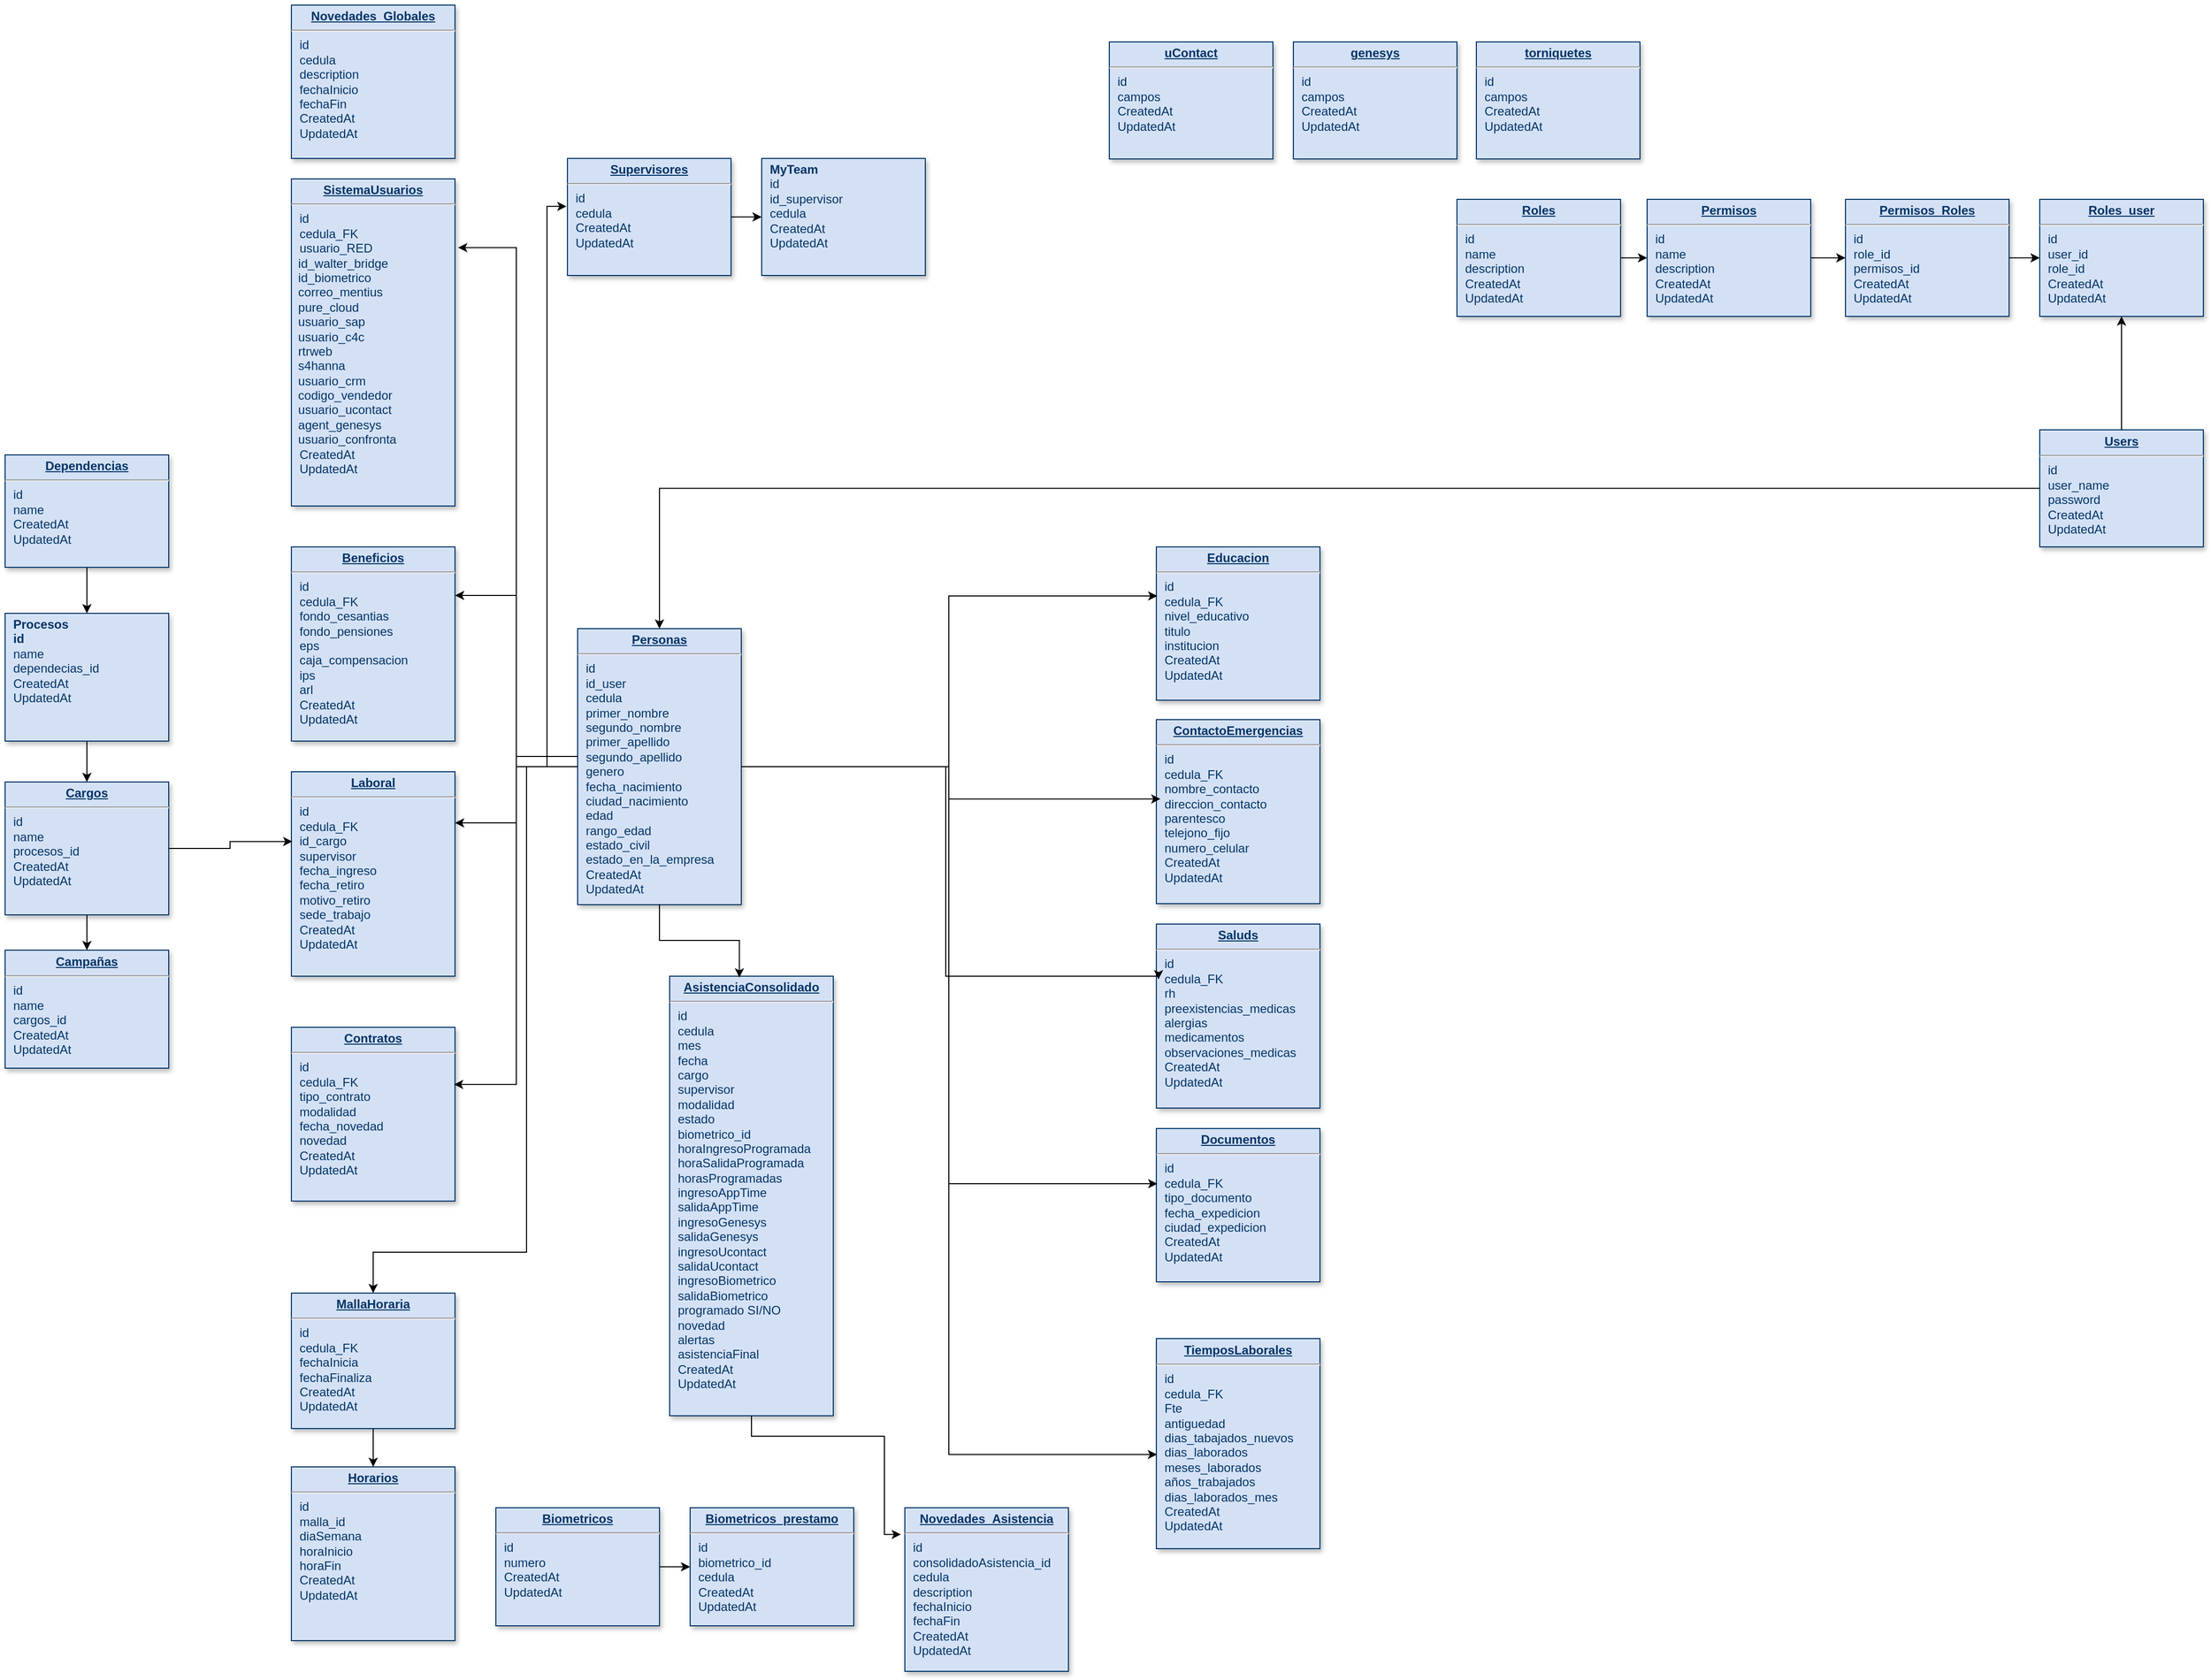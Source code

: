 <mxfile version="24.7.16">
  <diagram name="Page-1" id="efa7a0a1-bf9b-a30e-e6df-94a7791c09e9">
    <mxGraphModel dx="4174" dy="2729" grid="1" gridSize="10" guides="1" tooltips="1" connect="1" arrows="1" fold="1" page="1" pageScale="1" pageWidth="826" pageHeight="1169" background="none" math="0" shadow="0">
      <root>
        <mxCell id="0" />
        <mxCell id="1" parent="0" />
        <mxCell id="p2PZqYy4RRT9V7Fk6rgx-127" style="edgeStyle=orthogonalEdgeStyle;rounded=0;orthogonalLoop=1;jettySize=auto;html=1;entryX=1;entryY=0.25;entryDx=0;entryDy=0;" parent="1" source="25" target="p2PZqYy4RRT9V7Fk6rgx-118" edge="1">
          <mxGeometry relative="1" as="geometry" />
        </mxCell>
        <mxCell id="p2PZqYy4RRT9V7Fk6rgx-128" style="edgeStyle=orthogonalEdgeStyle;rounded=0;orthogonalLoop=1;jettySize=auto;html=1;entryX=1;entryY=0.25;entryDx=0;entryDy=0;" parent="1" source="25" target="p2PZqYy4RRT9V7Fk6rgx-116" edge="1">
          <mxGeometry relative="1" as="geometry" />
        </mxCell>
        <mxCell id="p2PZqYy4RRT9V7Fk6rgx-172" style="edgeStyle=orthogonalEdgeStyle;rounded=0;orthogonalLoop=1;jettySize=auto;html=1;entryX=0.5;entryY=0;entryDx=0;entryDy=0;" parent="1" source="25" target="p2PZqYy4RRT9V7Fk6rgx-169" edge="1">
          <mxGeometry relative="1" as="geometry">
            <Array as="points">
              <mxPoint x="230" y="595" />
              <mxPoint x="230" y="1070" />
              <mxPoint x="80" y="1070" />
            </Array>
          </mxGeometry>
        </mxCell>
        <mxCell id="25" value="&lt;p style=&quot;margin: 0px; margin-top: 4px; text-align: center; text-decoration: underline;&quot;&gt;&lt;strong&gt;Personas&lt;/strong&gt;&lt;/p&gt;&lt;hr&gt;&lt;p style=&quot;margin: 0px; margin-left: 8px;&quot;&gt;id&lt;/p&gt;&lt;p style=&quot;margin: 0px; margin-left: 8px;&quot;&gt;id_user&lt;/p&gt;&lt;p style=&quot;margin: 0px; margin-left: 8px;&quot;&gt;&lt;span style=&quot;background-color: initial;&quot;&gt;cedula&lt;/span&gt;&lt;/p&gt;&lt;p style=&quot;margin: 0px; margin-left: 8px;&quot;&gt;&lt;span style=&quot;background-color: initial;&quot;&gt;primer_nombre&lt;/span&gt;&lt;/p&gt;&lt;p style=&quot;margin: 0px; margin-left: 8px;&quot;&gt;&lt;span style=&quot;background-color: initial;&quot;&gt;segundo_nombre&lt;/span&gt;&lt;/p&gt;&lt;p style=&quot;margin: 0px; margin-left: 8px;&quot;&gt;&lt;span style=&quot;background-color: initial;&quot;&gt;primer_apellido&lt;/span&gt;&lt;/p&gt;&lt;p style=&quot;margin: 0px; margin-left: 8px;&quot;&gt;&lt;span style=&quot;background-color: initial;&quot;&gt;segundo_apellido&lt;/span&gt;&lt;/p&gt;&lt;p style=&quot;margin: 0px; margin-left: 8px;&quot;&gt;&lt;span style=&quot;background-color: initial;&quot;&gt;genero&lt;/span&gt;&lt;/p&gt;&lt;p style=&quot;margin: 0px; margin-left: 8px;&quot;&gt;&lt;span style=&quot;background-color: initial;&quot;&gt;fecha_nacimiento&lt;/span&gt;&lt;/p&gt;&lt;p style=&quot;margin: 0px; margin-left: 8px;&quot;&gt;&lt;span style=&quot;background-color: initial;&quot;&gt;ciudad_nacimiento&lt;/span&gt;&lt;/p&gt;&lt;p style=&quot;margin: 0px; margin-left: 8px;&quot;&gt;edad&lt;/p&gt;&lt;p style=&quot;margin: 0px; margin-left: 8px;&quot;&gt;rango_edad&lt;/p&gt;&lt;p style=&quot;margin: 0px; margin-left: 8px;&quot;&gt;estado_civil&lt;/p&gt;&lt;p style=&quot;margin: 0px; margin-left: 8px;&quot;&gt;estado_en_la_empresa&lt;/p&gt;&lt;p style=&quot;margin: 0px; margin-left: 8px;&quot;&gt;&lt;span style=&quot;background-color: initial;&quot;&gt;CreatedAt&lt;/span&gt;&lt;/p&gt;&lt;p style=&quot;margin: 0px; margin-left: 8px;&quot;&gt;UpdatedAt&lt;/p&gt;&lt;p style=&quot;margin: 0px; margin-left: 8px;&quot;&gt;&lt;br&gt;&lt;/p&gt;" style="verticalAlign=top;align=left;overflow=fill;fontSize=12;fontFamily=Helvetica;html=1;strokeColor=#003366;shadow=1;fillColor=#D4E1F5;fontColor=#003366" parent="1" vertex="1">
          <mxGeometry x="280" y="460" width="160" height="270" as="geometry" />
        </mxCell>
        <mxCell id="p2PZqYy4RRT9V7Fk6rgx-114" value="&lt;p style=&quot;margin: 0px; margin-top: 4px; text-align: center; text-decoration: underline;&quot;&gt;&lt;strong&gt;Documentos&lt;/strong&gt;&lt;/p&gt;&lt;hr&gt;&lt;p style=&quot;margin: 0px; margin-left: 8px;&quot;&gt;id&lt;/p&gt;&lt;p style=&quot;margin: 0px; margin-left: 8px;&quot;&gt;cedula_FK&lt;/p&gt;&lt;p style=&quot;margin: 0px; margin-left: 8px;&quot;&gt;tipo_documento&lt;/p&gt;&lt;p style=&quot;margin: 0px; margin-left: 8px;&quot;&gt;fecha_expedicion&lt;/p&gt;&lt;p style=&quot;margin: 0px; margin-left: 8px;&quot;&gt;ciudad_expedicion&lt;/p&gt;&lt;p style=&quot;margin: 0px; margin-left: 8px;&quot;&gt;&lt;span style=&quot;background-color: initial;&quot;&gt;CreatedAt&lt;/span&gt;&lt;/p&gt;&lt;p style=&quot;margin: 0px; margin-left: 8px;&quot;&gt;UpdatedAt&lt;/p&gt;&lt;p style=&quot;margin: 0px; margin-left: 8px;&quot;&gt;&lt;br&gt;&lt;/p&gt;" style="verticalAlign=top;align=left;overflow=fill;fontSize=12;fontFamily=Helvetica;html=1;strokeColor=#003366;shadow=1;fillColor=#D4E1F5;fontColor=#003366" parent="1" vertex="1">
          <mxGeometry x="846" y="949" width="160" height="150" as="geometry" />
        </mxCell>
        <mxCell id="p2PZqYy4RRT9V7Fk6rgx-115" value="&lt;p style=&quot;margin: 0px; margin-top: 4px; text-align: center; text-decoration: underline;&quot;&gt;&lt;strong&gt;Educacion&lt;/strong&gt;&lt;/p&gt;&lt;hr&gt;&lt;p style=&quot;margin: 0px; margin-left: 8px;&quot;&gt;id&lt;/p&gt;&lt;p style=&quot;margin: 0px; margin-left: 8px;&quot;&gt;cedula_FK&lt;/p&gt;&lt;p style=&quot;margin: 0px; margin-left: 8px;&quot;&gt;nivel_educativo&lt;/p&gt;&lt;p style=&quot;margin: 0px; margin-left: 8px;&quot;&gt;titulo&lt;/p&gt;&lt;p style=&quot;margin: 0px; margin-left: 8px;&quot;&gt;&lt;span style=&quot;background-color: initial;&quot;&gt;institucion&lt;/span&gt;&lt;/p&gt;&lt;p style=&quot;margin: 0px; margin-left: 8px;&quot;&gt;&lt;span style=&quot;background-color: initial;&quot;&gt;CreatedAt&lt;/span&gt;&lt;/p&gt;&lt;p style=&quot;margin: 0px; margin-left: 8px;&quot;&gt;UpdatedAt&lt;/p&gt;&lt;p style=&quot;margin: 0px; margin-left: 8px;&quot;&gt;&lt;br&gt;&lt;/p&gt;" style="verticalAlign=top;align=left;overflow=fill;fontSize=12;fontFamily=Helvetica;html=1;strokeColor=#003366;shadow=1;fillColor=#D4E1F5;fontColor=#003366" parent="1" vertex="1">
          <mxGeometry x="846" y="380" width="160" height="150" as="geometry" />
        </mxCell>
        <mxCell id="p2PZqYy4RRT9V7Fk6rgx-116" value="&lt;p style=&quot;margin: 0px; margin-top: 4px; text-align: center; text-decoration: underline;&quot;&gt;&lt;strong&gt;Laboral&lt;/strong&gt;&lt;/p&gt;&lt;hr&gt;&lt;p style=&quot;margin: 0px; margin-left: 8px;&quot;&gt;id&lt;/p&gt;&lt;p style=&quot;margin: 0px; margin-left: 8px;&quot;&gt;cedula_FK&lt;/p&gt;&lt;p style=&quot;margin: 0px; margin-left: 8px;&quot;&gt;id_cargo&lt;/p&gt;&lt;p style=&quot;margin: 0px; margin-left: 8px;&quot;&gt;&lt;span style=&quot;background-color: initial;&quot;&gt;supervisor&lt;/span&gt;&lt;br&gt;&lt;/p&gt;&lt;p style=&quot;margin: 0px; margin-left: 8px;&quot;&gt;fecha_ingreso&lt;/p&gt;&lt;p style=&quot;margin: 0px; margin-left: 8px;&quot;&gt;fecha_retiro&lt;/p&gt;&lt;p style=&quot;margin: 0px; margin-left: 8px;&quot;&gt;motivo_retiro&lt;/p&gt;&lt;p style=&quot;margin: 0px; margin-left: 8px;&quot;&gt;sede_trabajo&lt;/p&gt;&lt;p style=&quot;margin: 0px; margin-left: 8px;&quot;&gt;&lt;span style=&quot;background-color: initial;&quot;&gt;CreatedAt&lt;/span&gt;&lt;/p&gt;&lt;p style=&quot;margin: 0px; margin-left: 8px;&quot;&gt;UpdatedAt&lt;/p&gt;&lt;p style=&quot;margin: 0px; margin-left: 8px;&quot;&gt;&lt;br&gt;&lt;/p&gt;" style="verticalAlign=top;align=left;overflow=fill;fontSize=12;fontFamily=Helvetica;html=1;strokeColor=#003366;shadow=1;fillColor=#D4E1F5;fontColor=#003366" parent="1" vertex="1">
          <mxGeometry y="600" width="160" height="200" as="geometry" />
        </mxCell>
        <mxCell id="p2PZqYy4RRT9V7Fk6rgx-117" value="&lt;p style=&quot;margin: 0px; margin-top: 4px; text-align: center; text-decoration: underline;&quot;&gt;&lt;strong&gt;SistemaUsuarios&lt;/strong&gt;&lt;/p&gt;&lt;hr&gt;&lt;p style=&quot;margin: 0px; margin-left: 8px;&quot;&gt;id&lt;/p&gt;&lt;p style=&quot;margin: 0px; margin-left: 8px;&quot;&gt;&lt;span style=&quot;background-color: initial;&quot;&gt;cedula_FK&lt;/span&gt;&lt;/p&gt;&lt;p style=&quot;margin: 0px; margin-left: 8px;&quot;&gt;&lt;span style=&quot;background-color: initial;&quot;&gt;usuario_RED&lt;/span&gt;&lt;/p&gt;&lt;table style=&quot;border-collapse:&lt;br/&gt; collapse;width:87pt&quot; width=&quot;116&quot; cellspacing=&quot;0&quot; cellpadding=&quot;0&quot; border=&quot;0&quot;&gt;&lt;tbody&gt;&lt;tr style=&quot;height:15.0pt&quot; height=&quot;20&quot;&gt;  &lt;td style=&quot;height:15.0pt;width:87pt&quot; width=&quot;116&quot; height=&quot;20&quot;&gt;&amp;nbsp; id_walter_bridge&lt;br&gt;&lt;table style=&quot;border-collapse:&lt;br/&gt; collapse;width:87pt&quot; width=&quot;116&quot; cellspacing=&quot;0&quot; cellpadding=&quot;0&quot; border=&quot;0&quot;&gt;&lt;tbody&gt;&lt;tr style=&quot;height:15.0pt&quot; height=&quot;20&quot;&gt;  &lt;td style=&quot;height:15.0pt;width:87pt&quot; width=&quot;116&quot; height=&quot;20&quot;&gt;&amp;nbsp; id_biometrico&lt;br&gt;&amp;nbsp; correo_mentius&lt;br&gt;&amp;nbsp; pure_cloud&lt;br&gt;&amp;nbsp; usuario_sap&lt;br&gt;&amp;nbsp; usuario_c4c&lt;br&gt;&amp;nbsp; rtrweb&lt;br&gt;&amp;nbsp; s4hanna&lt;br&gt;&amp;nbsp; usuario_crm&lt;br&gt;&amp;nbsp; codigo_vendedor&lt;br&gt;&amp;nbsp; usuario_ucontact&lt;br&gt;&amp;nbsp; agent_genesys&lt;br&gt;&amp;nbsp; usuario_confronta&lt;/td&gt;&lt;/tr&gt;&lt;/tbody&gt;&lt;/table&gt;&lt;/td&gt;&lt;/tr&gt;&lt;/tbody&gt;&lt;/table&gt;&lt;p style=&quot;margin: 0px; margin-left: 8px;&quot;&gt;&lt;span style=&quot;background-color: initial;&quot;&gt;CreatedAt&lt;/span&gt;&lt;/p&gt;&lt;p style=&quot;margin: 0px; margin-left: 8px;&quot;&gt;UpdatedAt&lt;/p&gt;&lt;p style=&quot;margin: 0px; margin-left: 8px;&quot;&gt;&lt;br&gt;&lt;/p&gt;" style="verticalAlign=top;align=left;overflow=fill;fontSize=12;fontFamily=Helvetica;html=1;strokeColor=#003366;shadow=1;fillColor=#D4E1F5;fontColor=#003366" parent="1" vertex="1">
          <mxGeometry y="20" width="160" height="320" as="geometry" />
        </mxCell>
        <mxCell id="p2PZqYy4RRT9V7Fk6rgx-118" value="&lt;p style=&quot;margin: 0px; margin-top: 4px; text-align: center; text-decoration: underline;&quot;&gt;&lt;strong&gt;Beneficios&lt;/strong&gt;&lt;/p&gt;&lt;hr&gt;&lt;p style=&quot;margin: 0px; margin-left: 8px;&quot;&gt;id&lt;/p&gt;&lt;p style=&quot;margin: 0px; margin-left: 8px;&quot;&gt;cedula_FK&lt;/p&gt;&lt;p style=&quot;margin: 0px; margin-left: 8px;&quot;&gt;fondo_cesantias&lt;/p&gt;&lt;p style=&quot;margin: 0px; margin-left: 8px;&quot;&gt;fondo_pensiones&lt;/p&gt;&lt;p style=&quot;margin: 0px; margin-left: 8px;&quot;&gt;eps&lt;/p&gt;&lt;p style=&quot;margin: 0px; margin-left: 8px;&quot;&gt;caja_compensacion&lt;/p&gt;&lt;p style=&quot;margin: 0px; margin-left: 8px;&quot;&gt;ips&lt;/p&gt;&lt;p style=&quot;margin: 0px; margin-left: 8px;&quot;&gt;arl&lt;/p&gt;&lt;p style=&quot;margin: 0px; margin-left: 8px;&quot;&gt;&lt;span style=&quot;background-color: initial;&quot;&gt;CreatedAt&lt;/span&gt;&lt;/p&gt;&lt;p style=&quot;margin: 0px; margin-left: 8px;&quot;&gt;UpdatedAt&lt;/p&gt;&lt;p style=&quot;margin: 0px; margin-left: 8px;&quot;&gt;&lt;br&gt;&lt;/p&gt;" style="verticalAlign=top;align=left;overflow=fill;fontSize=12;fontFamily=Helvetica;html=1;strokeColor=#003366;shadow=1;fillColor=#D4E1F5;fontColor=#003366" parent="1" vertex="1">
          <mxGeometry y="380" width="160" height="190" as="geometry" />
        </mxCell>
        <mxCell id="p2PZqYy4RRT9V7Fk6rgx-119" value="&lt;p style=&quot;margin: 0px; margin-top: 4px; text-align: center; text-decoration: underline;&quot;&gt;&lt;strong&gt;ContactoEmergencias&lt;/strong&gt;&lt;/p&gt;&lt;hr&gt;&lt;p style=&quot;margin: 0px; margin-left: 8px;&quot;&gt;id&lt;/p&gt;&lt;p style=&quot;margin: 0px; margin-left: 8px;&quot;&gt;cedula_FK&lt;/p&gt;&lt;p style=&quot;margin: 0px; margin-left: 8px;&quot;&gt;nombre_contacto&lt;/p&gt;&lt;p style=&quot;margin: 0px; margin-left: 8px;&quot;&gt;direccion_contacto&lt;/p&gt;&lt;p style=&quot;margin: 0px; margin-left: 8px;&quot;&gt;parentesco&lt;/p&gt;&lt;p style=&quot;margin: 0px; margin-left: 8px;&quot;&gt;telejono_fijo&lt;/p&gt;&lt;p style=&quot;margin: 0px; margin-left: 8px;&quot;&gt;numero_celular&lt;/p&gt;&lt;p style=&quot;margin: 0px; margin-left: 8px;&quot;&gt;&lt;span style=&quot;background-color: initial;&quot;&gt;CreatedAt&lt;/span&gt;&lt;/p&gt;&lt;p style=&quot;margin: 0px; margin-left: 8px;&quot;&gt;UpdatedAt&lt;/p&gt;&lt;p style=&quot;margin: 0px; margin-left: 8px;&quot;&gt;&lt;br&gt;&lt;/p&gt;" style="verticalAlign=top;align=left;overflow=fill;fontSize=12;fontFamily=Helvetica;html=1;strokeColor=#003366;shadow=1;fillColor=#D4E1F5;fontColor=#003366" parent="1" vertex="1">
          <mxGeometry x="846" y="549" width="160" height="180" as="geometry" />
        </mxCell>
        <mxCell id="p2PZqYy4RRT9V7Fk6rgx-120" value="&lt;p style=&quot;margin: 0px; margin-top: 4px; text-align: center; text-decoration: underline;&quot;&gt;&lt;strong&gt;Saluds&lt;/strong&gt;&lt;/p&gt;&lt;hr&gt;&lt;p style=&quot;margin: 0px; margin-left: 8px;&quot;&gt;id&lt;/p&gt;&lt;p style=&quot;margin: 0px; margin-left: 8px;&quot;&gt;cedula_FK&lt;/p&gt;&lt;p style=&quot;margin: 0px; margin-left: 8px;&quot;&gt;rh&lt;/p&gt;&lt;p style=&quot;margin: 0px; margin-left: 8px;&quot;&gt;preexistencias_medicas&lt;/p&gt;&lt;p style=&quot;margin: 0px; margin-left: 8px;&quot;&gt;alergias&lt;/p&gt;&lt;p style=&quot;margin: 0px; margin-left: 8px;&quot;&gt;medicamentos&lt;/p&gt;&lt;p style=&quot;margin: 0px; margin-left: 8px;&quot;&gt;observaciones_medicas&lt;/p&gt;&lt;p style=&quot;margin: 0px; margin-left: 8px;&quot;&gt;&lt;span style=&quot;background-color: initial;&quot;&gt;CreatedAt&lt;/span&gt;&lt;/p&gt;&lt;p style=&quot;margin: 0px; margin-left: 8px;&quot;&gt;UpdatedAt&lt;/p&gt;&lt;p style=&quot;margin: 0px; margin-left: 8px;&quot;&gt;&lt;br&gt;&lt;/p&gt;" style="verticalAlign=top;align=left;overflow=fill;fontSize=12;fontFamily=Helvetica;html=1;strokeColor=#003366;shadow=1;fillColor=#D4E1F5;fontColor=#003366" parent="1" vertex="1">
          <mxGeometry x="846" y="749" width="160" height="180" as="geometry" />
        </mxCell>
        <mxCell id="p2PZqYy4RRT9V7Fk6rgx-121" value="&lt;p style=&quot;margin: 0px; margin-top: 4px; text-align: center; text-decoration: underline;&quot;&gt;&lt;strong&gt;Contratos&lt;/strong&gt;&lt;/p&gt;&lt;hr&gt;&lt;p style=&quot;margin: 0px; margin-left: 8px;&quot;&gt;id&lt;/p&gt;&lt;p style=&quot;margin: 0px; margin-left: 8px;&quot;&gt;cedula_FK&lt;/p&gt;&lt;p style=&quot;margin: 0px; margin-left: 8px;&quot;&gt;tipo_contrato&lt;/p&gt;&lt;p style=&quot;margin: 0px; margin-left: 8px;&quot;&gt;modalidad&lt;/p&gt;&lt;p style=&quot;margin: 0px; margin-left: 8px;&quot;&gt;fecha_novedad&lt;/p&gt;&lt;p style=&quot;margin: 0px; margin-left: 8px;&quot;&gt;novedad&lt;/p&gt;&lt;p style=&quot;margin: 0px; margin-left: 8px;&quot;&gt;&lt;span style=&quot;background-color: initial;&quot;&gt;CreatedAt&lt;/span&gt;&lt;/p&gt;&lt;p style=&quot;margin: 0px; margin-left: 8px;&quot;&gt;UpdatedAt&lt;/p&gt;&lt;p style=&quot;margin: 0px; margin-left: 8px;&quot;&gt;&lt;br&gt;&lt;/p&gt;" style="verticalAlign=top;align=left;overflow=fill;fontSize=12;fontFamily=Helvetica;html=1;strokeColor=#003366;shadow=1;fillColor=#D4E1F5;fontColor=#003366" parent="1" vertex="1">
          <mxGeometry y="850" width="160" height="170" as="geometry" />
        </mxCell>
        <mxCell id="p2PZqYy4RRT9V7Fk6rgx-122" style="edgeStyle=orthogonalEdgeStyle;rounded=0;orthogonalLoop=1;jettySize=auto;html=1;entryX=1.019;entryY=0.21;entryDx=0;entryDy=0;entryPerimeter=0;" parent="1" source="25" target="p2PZqYy4RRT9V7Fk6rgx-117" edge="1">
          <mxGeometry relative="1" as="geometry">
            <Array as="points">
              <mxPoint x="220" y="585" />
              <mxPoint x="220" y="87" />
            </Array>
          </mxGeometry>
        </mxCell>
        <mxCell id="p2PZqYy4RRT9V7Fk6rgx-123" style="edgeStyle=orthogonalEdgeStyle;rounded=0;orthogonalLoop=1;jettySize=auto;html=1;entryX=0.006;entryY=0.32;entryDx=0;entryDy=0;entryPerimeter=0;" parent="1" source="25" target="p2PZqYy4RRT9V7Fk6rgx-115" edge="1">
          <mxGeometry relative="1" as="geometry" />
        </mxCell>
        <mxCell id="p2PZqYy4RRT9V7Fk6rgx-125" style="edgeStyle=orthogonalEdgeStyle;rounded=0;orthogonalLoop=1;jettySize=auto;html=1;entryX=0.013;entryY=0.3;entryDx=0;entryDy=0;entryPerimeter=0;" parent="1" source="25" target="p2PZqYy4RRT9V7Fk6rgx-120" edge="1">
          <mxGeometry relative="1" as="geometry">
            <Array as="points">
              <mxPoint x="640" y="595" />
              <mxPoint x="640" y="800" />
              <mxPoint x="848" y="800" />
            </Array>
          </mxGeometry>
        </mxCell>
        <mxCell id="p2PZqYy4RRT9V7Fk6rgx-126" style="edgeStyle=orthogonalEdgeStyle;rounded=0;orthogonalLoop=1;jettySize=auto;html=1;entryX=0.006;entryY=0.36;entryDx=0;entryDy=0;entryPerimeter=0;" parent="1" source="25" target="p2PZqYy4RRT9V7Fk6rgx-114" edge="1">
          <mxGeometry relative="1" as="geometry" />
        </mxCell>
        <mxCell id="p2PZqYy4RRT9V7Fk6rgx-129" style="edgeStyle=orthogonalEdgeStyle;rounded=0;orthogonalLoop=1;jettySize=auto;html=1;entryX=0.994;entryY=0.329;entryDx=0;entryDy=0;entryPerimeter=0;" parent="1" source="25" target="p2PZqYy4RRT9V7Fk6rgx-121" edge="1">
          <mxGeometry relative="1" as="geometry" />
        </mxCell>
        <mxCell id="p2PZqYy4RRT9V7Fk6rgx-130" value="&lt;p style=&quot;margin: 0px; margin-top: 4px; text-align: center; text-decoration: underline;&quot;&gt;&lt;strong&gt;TiemposLaborales&lt;/strong&gt;&lt;/p&gt;&lt;hr&gt;&lt;p style=&quot;margin: 0px; margin-left: 8px;&quot;&gt;id&lt;/p&gt;&lt;p style=&quot;margin: 0px; margin-left: 8px;&quot;&gt;cedula_FK&lt;/p&gt;&lt;p style=&quot;margin: 0px; margin-left: 8px;&quot;&gt;Fte&lt;/p&gt;&lt;p style=&quot;margin: 0px; margin-left: 8px;&quot;&gt;antiguedad&lt;/p&gt;&lt;p style=&quot;margin: 0px; margin-left: 8px;&quot;&gt;dias_tabajados_nuevos&lt;/p&gt;&lt;p style=&quot;margin: 0px; margin-left: 8px;&quot;&gt;dias_laborados&lt;/p&gt;&lt;p style=&quot;margin: 0px; margin-left: 8px;&quot;&gt;meses_laborados&lt;/p&gt;&lt;p style=&quot;margin: 0px; margin-left: 8px;&quot;&gt;años_trabajados&lt;/p&gt;&lt;p style=&quot;margin: 0px; margin-left: 8px;&quot;&gt;dias_laborados_mes&lt;/p&gt;&lt;p style=&quot;margin: 0px; margin-left: 8px;&quot;&gt;&lt;span style=&quot;background-color: initial;&quot;&gt;CreatedAt&lt;/span&gt;&lt;/p&gt;&lt;p style=&quot;margin: 0px; margin-left: 8px;&quot;&gt;UpdatedAt&lt;/p&gt;&lt;p style=&quot;margin: 0px; margin-left: 8px;&quot;&gt;&lt;br&gt;&lt;/p&gt;" style="verticalAlign=top;align=left;overflow=fill;fontSize=12;fontFamily=Helvetica;html=1;strokeColor=#003366;shadow=1;fillColor=#D4E1F5;fontColor=#003366" parent="1" vertex="1">
          <mxGeometry x="846" y="1154.5" width="160" height="205.5" as="geometry" />
        </mxCell>
        <mxCell id="p2PZqYy4RRT9V7Fk6rgx-138" style="edgeStyle=orthogonalEdgeStyle;rounded=0;orthogonalLoop=1;jettySize=auto;html=1;entryX=0.5;entryY=0;entryDx=0;entryDy=0;" parent="1" source="p2PZqYy4RRT9V7Fk6rgx-133" target="p2PZqYy4RRT9V7Fk6rgx-134" edge="1">
          <mxGeometry relative="1" as="geometry" />
        </mxCell>
        <mxCell id="p2PZqYy4RRT9V7Fk6rgx-133" value="&lt;p style=&quot;margin: 0px; margin-top: 4px; text-align: center; text-decoration: underline;&quot;&gt;&lt;strong&gt;Dependencias&lt;/strong&gt;&lt;/p&gt;&lt;hr&gt;&lt;p style=&quot;margin: 0px; margin-left: 8px;&quot;&gt;id&lt;/p&gt;&lt;p style=&quot;margin: 0px; margin-left: 8px;&quot;&gt;&lt;span style=&quot;background-color: initial;&quot;&gt;name&lt;/span&gt;&lt;/p&gt;&lt;p style=&quot;margin: 0px; margin-left: 8px;&quot;&gt;&lt;span style=&quot;background-color: initial;&quot;&gt;CreatedAt&lt;/span&gt;&lt;br&gt;&lt;/p&gt;&lt;p style=&quot;margin: 0px; margin-left: 8px;&quot;&gt;UpdatedAt&lt;/p&gt;&lt;p style=&quot;margin: 0px; margin-left: 8px;&quot;&gt;&lt;br&gt;&lt;/p&gt;" style="verticalAlign=top;align=left;overflow=fill;fontSize=12;fontFamily=Helvetica;html=1;strokeColor=#003366;shadow=1;fillColor=#D4E1F5;fontColor=#003366" parent="1" vertex="1">
          <mxGeometry x="-280" y="290" width="160" height="110" as="geometry" />
        </mxCell>
        <mxCell id="p2PZqYy4RRT9V7Fk6rgx-148" style="edgeStyle=orthogonalEdgeStyle;rounded=0;orthogonalLoop=1;jettySize=auto;html=1;entryX=0.5;entryY=0;entryDx=0;entryDy=0;" parent="1" source="p2PZqYy4RRT9V7Fk6rgx-134" target="p2PZqYy4RRT9V7Fk6rgx-135" edge="1">
          <mxGeometry relative="1" as="geometry" />
        </mxCell>
        <mxCell id="p2PZqYy4RRT9V7Fk6rgx-134" value="&lt;p style=&quot;margin: 0px; margin-top: 4px; text-align: center; text-decoration: underline;&quot;&gt;&lt;/p&gt;&lt;p style=&quot;margin: 0px; margin-left: 8px;&quot;&gt;&lt;span style=&quot;background-color: initial;&quot;&gt;&lt;b&gt;Procesos&lt;/b&gt;&lt;/span&gt;&lt;br&gt;&lt;/p&gt;&lt;p style=&quot;margin: 0px; margin-left: 8px;&quot;&gt;&lt;span style=&quot;background-color: initial;&quot;&gt;&lt;b&gt;id&lt;/b&gt;&lt;/span&gt;&lt;/p&gt;&lt;p style=&quot;margin: 0px; margin-left: 8px;&quot;&gt;&lt;span style=&quot;background-color: initial;&quot;&gt;name&lt;/span&gt;&lt;/p&gt;&lt;p style=&quot;margin: 0px; margin-left: 8px;&quot;&gt;dependecias_id&lt;/p&gt;&lt;p style=&quot;margin: 0px; margin-left: 8px;&quot;&gt;&lt;span style=&quot;background-color: initial;&quot;&gt;CreatedAt&lt;/span&gt;&lt;br&gt;&lt;/p&gt;&lt;p style=&quot;margin: 0px; margin-left: 8px;&quot;&gt;UpdatedAt&lt;/p&gt;&lt;p style=&quot;margin: 0px; margin-left: 8px;&quot;&gt;&lt;br&gt;&lt;/p&gt;" style="verticalAlign=top;align=left;overflow=fill;fontSize=12;fontFamily=Helvetica;html=1;strokeColor=#003366;shadow=1;fillColor=#D4E1F5;fontColor=#003366" parent="1" vertex="1">
          <mxGeometry x="-280" y="445" width="160" height="125" as="geometry" />
        </mxCell>
        <mxCell id="p2PZqYy4RRT9V7Fk6rgx-147" style="edgeStyle=orthogonalEdgeStyle;rounded=0;orthogonalLoop=1;jettySize=auto;html=1;entryX=0.5;entryY=0;entryDx=0;entryDy=0;" parent="1" source="p2PZqYy4RRT9V7Fk6rgx-135" target="p2PZqYy4RRT9V7Fk6rgx-146" edge="1">
          <mxGeometry relative="1" as="geometry" />
        </mxCell>
        <mxCell id="p2PZqYy4RRT9V7Fk6rgx-135" value="&lt;p style=&quot;margin: 0px; margin-top: 4px; text-align: center; text-decoration: underline;&quot;&gt;&lt;strong&gt;Cargos&lt;/strong&gt;&lt;/p&gt;&lt;hr&gt;&lt;p style=&quot;margin: 0px; margin-left: 8px;&quot;&gt;id&lt;/p&gt;&lt;p style=&quot;margin: 0px; margin-left: 8px;&quot;&gt;name&lt;/p&gt;&lt;p style=&quot;margin: 0px; margin-left: 8px;&quot;&gt;procesos_id&lt;/p&gt;&lt;p style=&quot;margin: 0px; margin-left: 8px;&quot;&gt;&lt;span style=&quot;background-color: initial;&quot;&gt;CreatedAt&lt;/span&gt;&lt;/p&gt;&lt;p style=&quot;margin: 0px; margin-left: 8px;&quot;&gt;UpdatedAt&lt;/p&gt;&lt;p style=&quot;margin: 0px; margin-left: 8px;&quot;&gt;&lt;br&gt;&lt;/p&gt;" style="verticalAlign=top;align=left;overflow=fill;fontSize=12;fontFamily=Helvetica;html=1;strokeColor=#003366;shadow=1;fillColor=#D4E1F5;fontColor=#003366" parent="1" vertex="1">
          <mxGeometry x="-280" y="610" width="160" height="130" as="geometry" />
        </mxCell>
        <mxCell id="p2PZqYy4RRT9V7Fk6rgx-140" style="edgeStyle=orthogonalEdgeStyle;rounded=0;orthogonalLoop=1;jettySize=auto;html=1;entryX=0.006;entryY=0.341;entryDx=0;entryDy=0;entryPerimeter=0;" parent="1" source="p2PZqYy4RRT9V7Fk6rgx-135" target="p2PZqYy4RRT9V7Fk6rgx-116" edge="1">
          <mxGeometry relative="1" as="geometry" />
        </mxCell>
        <mxCell id="p2PZqYy4RRT9V7Fk6rgx-146" value="&lt;p style=&quot;margin: 0px; margin-top: 4px; text-align: center; text-decoration: underline;&quot;&gt;&lt;b&gt;Campañas&lt;/b&gt;&lt;/p&gt;&lt;hr&gt;&lt;p style=&quot;margin: 0px; margin-left: 8px;&quot;&gt;id&lt;/p&gt;&lt;p style=&quot;margin: 0px; margin-left: 8px;&quot;&gt;name&lt;/p&gt;&lt;p style=&quot;margin: 0px; margin-left: 8px;&quot;&gt;cargos_id&lt;/p&gt;&lt;p style=&quot;margin: 0px; margin-left: 8px;&quot;&gt;&lt;span style=&quot;background-color: initial;&quot;&gt;CreatedAt&lt;/span&gt;&lt;/p&gt;&lt;p style=&quot;margin: 0px; margin-left: 8px;&quot;&gt;UpdatedAt&lt;/p&gt;&lt;p style=&quot;margin: 0px; margin-left: 8px;&quot;&gt;&lt;br&gt;&lt;/p&gt;" style="verticalAlign=top;align=left;overflow=fill;fontSize=12;fontFamily=Helvetica;html=1;strokeColor=#003366;shadow=1;fillColor=#D4E1F5;fontColor=#003366" parent="1" vertex="1">
          <mxGeometry x="-280" y="774.5" width="160" height="115.5" as="geometry" />
        </mxCell>
        <mxCell id="p2PZqYy4RRT9V7Fk6rgx-149" style="edgeStyle=orthogonalEdgeStyle;rounded=0;orthogonalLoop=1;jettySize=auto;html=1;entryX=0.025;entryY=0.431;entryDx=0;entryDy=0;entryPerimeter=0;" parent="1" source="25" target="p2PZqYy4RRT9V7Fk6rgx-119" edge="1">
          <mxGeometry relative="1" as="geometry" />
        </mxCell>
        <mxCell id="p2PZqYy4RRT9V7Fk6rgx-151" style="edgeStyle=orthogonalEdgeStyle;rounded=0;orthogonalLoop=1;jettySize=auto;html=1;entryX=0.5;entryY=0;entryDx=0;entryDy=0;" parent="1" source="p2PZqYy4RRT9V7Fk6rgx-150" target="25" edge="1">
          <mxGeometry relative="1" as="geometry" />
        </mxCell>
        <mxCell id="p2PZqYy4RRT9V7Fk6rgx-168" style="edgeStyle=orthogonalEdgeStyle;rounded=0;orthogonalLoop=1;jettySize=auto;html=1;entryX=0.5;entryY=1;entryDx=0;entryDy=0;" parent="1" source="p2PZqYy4RRT9V7Fk6rgx-150" target="p2PZqYy4RRT9V7Fk6rgx-164" edge="1">
          <mxGeometry relative="1" as="geometry" />
        </mxCell>
        <mxCell id="p2PZqYy4RRT9V7Fk6rgx-150" value="&lt;p style=&quot;margin: 0px; margin-top: 4px; text-align: center; text-decoration: underline;&quot;&gt;&lt;strong&gt;Users&lt;/strong&gt;&lt;/p&gt;&lt;hr&gt;&lt;p style=&quot;margin: 0px; margin-left: 8px;&quot;&gt;id&lt;/p&gt;&lt;p style=&quot;margin: 0px; margin-left: 8px;&quot;&gt;user_name&lt;/p&gt;&lt;p style=&quot;margin: 0px; margin-left: 8px;&quot;&gt;password&lt;/p&gt;&lt;p style=&quot;margin: 0px; margin-left: 8px;&quot;&gt;&lt;span style=&quot;background-color: initial;&quot;&gt;CreatedAt&lt;/span&gt;&lt;br&gt;&lt;/p&gt;&lt;p style=&quot;margin: 0px; margin-left: 8px;&quot;&gt;UpdatedAt&lt;/p&gt;&lt;p style=&quot;margin: 0px; margin-left: 8px;&quot;&gt;&lt;br&gt;&lt;/p&gt;" style="verticalAlign=top;align=left;overflow=fill;fontSize=12;fontFamily=Helvetica;html=1;strokeColor=#003366;shadow=1;fillColor=#D4E1F5;fontColor=#003366" parent="1" vertex="1">
          <mxGeometry x="1710" y="265.5" width="160" height="114.5" as="geometry" />
        </mxCell>
        <mxCell id="p2PZqYy4RRT9V7Fk6rgx-155" style="edgeStyle=orthogonalEdgeStyle;rounded=0;orthogonalLoop=1;jettySize=auto;html=1;entryX=0;entryY=0.5;entryDx=0;entryDy=0;" parent="1" source="p2PZqYy4RRT9V7Fk6rgx-152" target="p2PZqYy4RRT9V7Fk6rgx-154" edge="1">
          <mxGeometry relative="1" as="geometry" />
        </mxCell>
        <mxCell id="p2PZqYy4RRT9V7Fk6rgx-152" value="&lt;p style=&quot;margin: 0px; margin-top: 4px; text-align: center; text-decoration: underline;&quot;&gt;&lt;strong&gt;Supervisores&lt;/strong&gt;&lt;/p&gt;&lt;hr&gt;&lt;p style=&quot;margin: 0px; margin-left: 8px;&quot;&gt;id&lt;/p&gt;&lt;p style=&quot;margin: 0px; margin-left: 8px;&quot;&gt;cedula&lt;/p&gt;&lt;p style=&quot;margin: 0px; margin-left: 8px;&quot;&gt;&lt;span style=&quot;background-color: initial;&quot;&gt;CreatedAt&lt;/span&gt;&lt;br&gt;&lt;/p&gt;&lt;p style=&quot;margin: 0px; margin-left: 8px;&quot;&gt;UpdatedAt&lt;/p&gt;&lt;p style=&quot;margin: 0px; margin-left: 8px;&quot;&gt;&lt;br&gt;&lt;/p&gt;" style="verticalAlign=top;align=left;overflow=fill;fontSize=12;fontFamily=Helvetica;html=1;strokeColor=#003366;shadow=1;fillColor=#D4E1F5;fontColor=#003366" parent="1" vertex="1">
          <mxGeometry x="270" width="160" height="114.5" as="geometry" />
        </mxCell>
        <mxCell id="p2PZqYy4RRT9V7Fk6rgx-153" style="edgeStyle=orthogonalEdgeStyle;rounded=0;orthogonalLoop=1;jettySize=auto;html=1;entryX=-0.006;entryY=0.41;entryDx=0;entryDy=0;entryPerimeter=0;" parent="1" source="25" target="p2PZqYy4RRT9V7Fk6rgx-152" edge="1">
          <mxGeometry relative="1" as="geometry">
            <Array as="points">
              <mxPoint x="250" y="595" />
              <mxPoint x="250" y="47" />
            </Array>
          </mxGeometry>
        </mxCell>
        <mxCell id="p2PZqYy4RRT9V7Fk6rgx-154" value="&lt;p style=&quot;margin: 0px; margin-top: 4px; text-align: center; text-decoration: underline;&quot;&gt;&lt;/p&gt;&lt;p style=&quot;margin: 0px; margin-left: 8px;&quot;&gt;&lt;b&gt;MyTeam&lt;/b&gt;&lt;/p&gt;&lt;p style=&quot;margin: 0px; margin-left: 8px;&quot;&gt;id&lt;/p&gt;&lt;p style=&quot;margin: 0px; margin-left: 8px;&quot;&gt;id_supervisor&lt;/p&gt;&lt;p style=&quot;margin: 0px; margin-left: 8px;&quot;&gt;cedula&lt;/p&gt;&lt;p style=&quot;margin: 0px; margin-left: 8px;&quot;&gt;&lt;span style=&quot;background-color: initial;&quot;&gt;CreatedAt&lt;/span&gt;&lt;br&gt;&lt;/p&gt;&lt;p style=&quot;margin: 0px; margin-left: 8px;&quot;&gt;UpdatedAt&lt;/p&gt;&lt;p style=&quot;margin: 0px; margin-left: 8px;&quot;&gt;&lt;br&gt;&lt;/p&gt;" style="verticalAlign=top;align=left;overflow=fill;fontSize=12;fontFamily=Helvetica;html=1;strokeColor=#003366;shadow=1;fillColor=#D4E1F5;fontColor=#003366" parent="1" vertex="1">
          <mxGeometry x="460" width="160" height="114.5" as="geometry" />
        </mxCell>
        <mxCell id="p2PZqYy4RRT9V7Fk6rgx-157" value="&lt;p style=&quot;margin: 0px; margin-top: 4px; text-align: center; text-decoration: underline;&quot;&gt;&lt;strong&gt;uContact&lt;/strong&gt;&lt;/p&gt;&lt;hr&gt;&lt;p style=&quot;margin: 0px; margin-left: 8px;&quot;&gt;id&lt;/p&gt;&lt;p style=&quot;margin: 0px; margin-left: 8px;&quot;&gt;campos&lt;/p&gt;&lt;p style=&quot;margin: 0px; margin-left: 8px;&quot;&gt;&lt;span style=&quot;background-color: initial;&quot;&gt;CreatedAt&lt;/span&gt;&lt;br&gt;&lt;/p&gt;&lt;p style=&quot;margin: 0px; margin-left: 8px;&quot;&gt;UpdatedAt&lt;/p&gt;&lt;p style=&quot;margin: 0px; margin-left: 8px;&quot;&gt;&lt;br&gt;&lt;/p&gt;" style="verticalAlign=top;align=left;overflow=fill;fontSize=12;fontFamily=Helvetica;html=1;strokeColor=#003366;shadow=1;fillColor=#D4E1F5;fontColor=#003366" parent="1" vertex="1">
          <mxGeometry x="800" y="-114" width="160" height="114.5" as="geometry" />
        </mxCell>
        <mxCell id="p2PZqYy4RRT9V7Fk6rgx-158" value="&lt;p style=&quot;margin: 0px; margin-top: 4px; text-align: center; text-decoration: underline;&quot;&gt;&lt;strong&gt;genesys&lt;/strong&gt;&lt;/p&gt;&lt;hr&gt;&lt;p style=&quot;margin: 0px; margin-left: 8px;&quot;&gt;id&lt;/p&gt;&lt;p style=&quot;margin: 0px; margin-left: 8px;&quot;&gt;campos&lt;/p&gt;&lt;p style=&quot;margin: 0px; margin-left: 8px;&quot;&gt;&lt;span style=&quot;background-color: initial;&quot;&gt;CreatedAt&lt;/span&gt;&lt;br&gt;&lt;/p&gt;&lt;p style=&quot;margin: 0px; margin-left: 8px;&quot;&gt;UpdatedAt&lt;/p&gt;&lt;p style=&quot;margin: 0px; margin-left: 8px;&quot;&gt;&lt;br&gt;&lt;/p&gt;" style="verticalAlign=top;align=left;overflow=fill;fontSize=12;fontFamily=Helvetica;html=1;strokeColor=#003366;shadow=1;fillColor=#D4E1F5;fontColor=#003366" parent="1" vertex="1">
          <mxGeometry x="980" y="-114" width="160" height="114.5" as="geometry" />
        </mxCell>
        <mxCell id="p2PZqYy4RRT9V7Fk6rgx-159" value="&lt;p style=&quot;margin: 0px; margin-top: 4px; text-align: center; text-decoration: underline;&quot;&gt;&lt;strong&gt;torniquetes&lt;/strong&gt;&lt;/p&gt;&lt;hr&gt;&lt;p style=&quot;margin: 0px; margin-left: 8px;&quot;&gt;id&lt;/p&gt;&lt;p style=&quot;margin: 0px; margin-left: 8px;&quot;&gt;campos&lt;/p&gt;&lt;p style=&quot;margin: 0px; margin-left: 8px;&quot;&gt;&lt;span style=&quot;background-color: initial;&quot;&gt;CreatedAt&lt;/span&gt;&lt;br&gt;&lt;/p&gt;&lt;p style=&quot;margin: 0px; margin-left: 8px;&quot;&gt;UpdatedAt&lt;/p&gt;&lt;p style=&quot;margin: 0px; margin-left: 8px;&quot;&gt;&lt;br&gt;&lt;/p&gt;" style="verticalAlign=top;align=left;overflow=fill;fontSize=12;fontFamily=Helvetica;html=1;strokeColor=#003366;shadow=1;fillColor=#D4E1F5;fontColor=#003366" parent="1" vertex="1">
          <mxGeometry x="1159" y="-114" width="160" height="114.5" as="geometry" />
        </mxCell>
        <mxCell id="p2PZqYy4RRT9V7Fk6rgx-165" style="edgeStyle=orthogonalEdgeStyle;rounded=0;orthogonalLoop=1;jettySize=auto;html=1;entryX=0;entryY=0.5;entryDx=0;entryDy=0;" parent="1" source="p2PZqYy4RRT9V7Fk6rgx-161" target="p2PZqYy4RRT9V7Fk6rgx-162" edge="1">
          <mxGeometry relative="1" as="geometry" />
        </mxCell>
        <mxCell id="p2PZqYy4RRT9V7Fk6rgx-161" value="&lt;p style=&quot;margin: 0px; margin-top: 4px; text-align: center; text-decoration: underline;&quot;&gt;&lt;strong&gt;Roles&lt;/strong&gt;&lt;/p&gt;&lt;hr&gt;&lt;p style=&quot;margin: 0px; margin-left: 8px;&quot;&gt;id&lt;/p&gt;&lt;p style=&quot;margin: 0px; margin-left: 8px;&quot;&gt;name&lt;/p&gt;&lt;p style=&quot;margin: 0px; margin-left: 8px;&quot;&gt;description&lt;/p&gt;&lt;p style=&quot;margin: 0px; margin-left: 8px;&quot;&gt;&lt;span style=&quot;background-color: initial;&quot;&gt;CreatedAt&lt;/span&gt;&lt;br&gt;&lt;/p&gt;&lt;p style=&quot;margin: 0px; margin-left: 8px;&quot;&gt;UpdatedAt&lt;/p&gt;&lt;p style=&quot;margin: 0px; margin-left: 8px;&quot;&gt;&lt;br&gt;&lt;/p&gt;" style="verticalAlign=top;align=left;overflow=fill;fontSize=12;fontFamily=Helvetica;html=1;strokeColor=#003366;shadow=1;fillColor=#D4E1F5;fontColor=#003366" parent="1" vertex="1">
          <mxGeometry x="1140" y="40" width="160" height="114.5" as="geometry" />
        </mxCell>
        <mxCell id="p2PZqYy4RRT9V7Fk6rgx-166" style="edgeStyle=orthogonalEdgeStyle;rounded=0;orthogonalLoop=1;jettySize=auto;html=1;entryX=0;entryY=0.5;entryDx=0;entryDy=0;" parent="1" source="p2PZqYy4RRT9V7Fk6rgx-162" target="p2PZqYy4RRT9V7Fk6rgx-163" edge="1">
          <mxGeometry relative="1" as="geometry" />
        </mxCell>
        <mxCell id="p2PZqYy4RRT9V7Fk6rgx-162" value="&lt;p style=&quot;margin: 0px; margin-top: 4px; text-align: center; text-decoration: underline;&quot;&gt;&lt;strong&gt;Permisos&lt;/strong&gt;&lt;/p&gt;&lt;hr&gt;&lt;p style=&quot;margin: 0px; margin-left: 8px;&quot;&gt;id&lt;/p&gt;&lt;p style=&quot;margin: 0px; margin-left: 8px;&quot;&gt;name&lt;/p&gt;&lt;p style=&quot;margin: 0px; margin-left: 8px;&quot;&gt;description&lt;/p&gt;&lt;p style=&quot;margin: 0px; margin-left: 8px;&quot;&gt;&lt;span style=&quot;background-color: initial;&quot;&gt;CreatedAt&lt;/span&gt;&lt;br&gt;&lt;/p&gt;&lt;p style=&quot;margin: 0px; margin-left: 8px;&quot;&gt;UpdatedAt&lt;/p&gt;&lt;p style=&quot;margin: 0px; margin-left: 8px;&quot;&gt;&lt;br&gt;&lt;/p&gt;" style="verticalAlign=top;align=left;overflow=fill;fontSize=12;fontFamily=Helvetica;html=1;strokeColor=#003366;shadow=1;fillColor=#D4E1F5;fontColor=#003366" parent="1" vertex="1">
          <mxGeometry x="1326" y="40" width="160" height="114.5" as="geometry" />
        </mxCell>
        <mxCell id="p2PZqYy4RRT9V7Fk6rgx-167" style="edgeStyle=orthogonalEdgeStyle;rounded=0;orthogonalLoop=1;jettySize=auto;html=1;" parent="1" source="p2PZqYy4RRT9V7Fk6rgx-163" target="p2PZqYy4RRT9V7Fk6rgx-164" edge="1">
          <mxGeometry relative="1" as="geometry" />
        </mxCell>
        <mxCell id="p2PZqYy4RRT9V7Fk6rgx-163" value="&lt;p style=&quot;margin: 0px; margin-top: 4px; text-align: center; text-decoration: underline;&quot;&gt;&lt;strong&gt;Permisos_Roles&lt;/strong&gt;&lt;/p&gt;&lt;hr&gt;&lt;p style=&quot;margin: 0px; margin-left: 8px;&quot;&gt;id&lt;/p&gt;&lt;p style=&quot;margin: 0px; margin-left: 8px;&quot;&gt;role_id&lt;/p&gt;&lt;p style=&quot;margin: 0px; margin-left: 8px;&quot;&gt;permisos_id&lt;/p&gt;&lt;p style=&quot;margin: 0px; margin-left: 8px;&quot;&gt;&lt;span style=&quot;background-color: initial;&quot;&gt;CreatedAt&lt;/span&gt;&lt;br&gt;&lt;/p&gt;&lt;p style=&quot;margin: 0px; margin-left: 8px;&quot;&gt;UpdatedAt&lt;/p&gt;&lt;p style=&quot;margin: 0px; margin-left: 8px;&quot;&gt;&lt;br&gt;&lt;/p&gt;" style="verticalAlign=top;align=left;overflow=fill;fontSize=12;fontFamily=Helvetica;html=1;strokeColor=#003366;shadow=1;fillColor=#D4E1F5;fontColor=#003366" parent="1" vertex="1">
          <mxGeometry x="1520" y="40" width="160" height="114.5" as="geometry" />
        </mxCell>
        <mxCell id="p2PZqYy4RRT9V7Fk6rgx-164" value="&lt;p style=&quot;margin: 0px; margin-top: 4px; text-align: center; text-decoration: underline;&quot;&gt;&lt;b&gt;Roles_user&lt;/b&gt;&lt;/p&gt;&lt;hr&gt;&lt;p style=&quot;margin: 0px; margin-left: 8px;&quot;&gt;id&lt;/p&gt;&lt;p style=&quot;margin: 0px; margin-left: 8px;&quot;&gt;user_id&lt;/p&gt;&lt;p style=&quot;margin: 0px; margin-left: 8px;&quot;&gt;role_id&lt;/p&gt;&lt;p style=&quot;margin: 0px; margin-left: 8px;&quot;&gt;&lt;span style=&quot;background-color: initial;&quot;&gt;CreatedAt&lt;/span&gt;&lt;br&gt;&lt;/p&gt;&lt;p style=&quot;margin: 0px; margin-left: 8px;&quot;&gt;UpdatedAt&lt;/p&gt;&lt;p style=&quot;margin: 0px; margin-left: 8px;&quot;&gt;&lt;br&gt;&lt;/p&gt;" style="verticalAlign=top;align=left;overflow=fill;fontSize=12;fontFamily=Helvetica;html=1;strokeColor=#003366;shadow=1;fillColor=#D4E1F5;fontColor=#003366" parent="1" vertex="1">
          <mxGeometry x="1710" y="40" width="160" height="114.5" as="geometry" />
        </mxCell>
        <mxCell id="p2PZqYy4RRT9V7Fk6rgx-171" style="edgeStyle=orthogonalEdgeStyle;rounded=0;orthogonalLoop=1;jettySize=auto;html=1;entryX=0.5;entryY=0;entryDx=0;entryDy=0;" parent="1" source="p2PZqYy4RRT9V7Fk6rgx-169" target="p2PZqYy4RRT9V7Fk6rgx-170" edge="1">
          <mxGeometry relative="1" as="geometry" />
        </mxCell>
        <mxCell id="p2PZqYy4RRT9V7Fk6rgx-169" value="&lt;p style=&quot;margin: 0px; margin-top: 4px; text-align: center; text-decoration: underline;&quot;&gt;&lt;strong&gt;MallaHoraria&lt;/strong&gt;&lt;/p&gt;&lt;hr&gt;&lt;p style=&quot;margin: 0px; margin-left: 8px;&quot;&gt;id&lt;/p&gt;&lt;p style=&quot;margin: 0px; margin-left: 8px;&quot;&gt;cedula_FK&lt;/p&gt;&lt;p style=&quot;margin: 0px; margin-left: 8px;&quot;&gt;fechaInicia&lt;/p&gt;&lt;p style=&quot;margin: 0px; margin-left: 8px;&quot;&gt;fechaFinaliza&lt;/p&gt;&lt;p style=&quot;margin: 0px; margin-left: 8px;&quot;&gt;&lt;span style=&quot;background-color: initial;&quot;&gt;CreatedAt&lt;/span&gt;&lt;/p&gt;&lt;p style=&quot;margin: 0px; margin-left: 8px;&quot;&gt;UpdatedAt&lt;/p&gt;&lt;p style=&quot;margin: 0px; margin-left: 8px;&quot;&gt;&lt;br&gt;&lt;/p&gt;" style="verticalAlign=top;align=left;overflow=fill;fontSize=12;fontFamily=Helvetica;html=1;strokeColor=#003366;shadow=1;fillColor=#D4E1F5;fontColor=#003366" parent="1" vertex="1">
          <mxGeometry y="1110" width="160" height="132.5" as="geometry" />
        </mxCell>
        <mxCell id="p2PZqYy4RRT9V7Fk6rgx-170" value="&lt;p style=&quot;margin: 0px; margin-top: 4px; text-align: center; text-decoration: underline;&quot;&gt;&lt;strong&gt;Horarios&lt;/strong&gt;&lt;/p&gt;&lt;hr&gt;&lt;p style=&quot;margin: 0px; margin-left: 8px;&quot;&gt;id&lt;/p&gt;&lt;p style=&quot;margin: 0px; margin-left: 8px;&quot;&gt;malla_id&lt;/p&gt;&lt;p style=&quot;margin: 0px; margin-left: 8px;&quot;&gt;diaSemana&lt;/p&gt;&lt;p style=&quot;margin: 0px; margin-left: 8px;&quot;&gt;horaInicio&lt;/p&gt;&lt;p style=&quot;margin: 0px; margin-left: 8px;&quot;&gt;horaFin&lt;/p&gt;&lt;p style=&quot;margin: 0px; margin-left: 8px;&quot;&gt;&lt;span style=&quot;background-color: initial;&quot;&gt;CreatedAt&lt;/span&gt;&lt;/p&gt;&lt;p style=&quot;margin: 0px; margin-left: 8px;&quot;&gt;UpdatedAt&lt;/p&gt;&lt;p style=&quot;margin: 0px; margin-left: 8px;&quot;&gt;&lt;br&gt;&lt;/p&gt;" style="verticalAlign=top;align=left;overflow=fill;fontSize=12;fontFamily=Helvetica;html=1;strokeColor=#003366;shadow=1;fillColor=#D4E1F5;fontColor=#003366" parent="1" vertex="1">
          <mxGeometry y="1280" width="160" height="170" as="geometry" />
        </mxCell>
        <mxCell id="p2PZqYy4RRT9V7Fk6rgx-173" style="edgeStyle=orthogonalEdgeStyle;rounded=0;orthogonalLoop=1;jettySize=auto;html=1;entryX=0.004;entryY=0.552;entryDx=0;entryDy=0;entryPerimeter=0;" parent="1" source="25" target="p2PZqYy4RRT9V7Fk6rgx-130" edge="1">
          <mxGeometry relative="1" as="geometry" />
        </mxCell>
        <mxCell id="p2PZqYy4RRT9V7Fk6rgx-174" value="&lt;p style=&quot;margin: 0px; margin-top: 4px; text-align: center; text-decoration: underline;&quot;&gt;&lt;strong&gt;AsistenciaConsolidado&lt;/strong&gt;&lt;/p&gt;&lt;hr&gt;&lt;p style=&quot;margin: 0px; margin-left: 8px;&quot;&gt;id&lt;/p&gt;&lt;p style=&quot;margin: 0px; margin-left: 8px;&quot;&gt;cedula&lt;/p&gt;&lt;p style=&quot;margin: 0px; margin-left: 8px;&quot;&gt;mes&lt;/p&gt;&lt;p style=&quot;margin: 0px; margin-left: 8px;&quot;&gt;fecha&lt;/p&gt;&lt;p style=&quot;margin: 0px; margin-left: 8px;&quot;&gt;cargo&lt;/p&gt;&lt;p style=&quot;margin: 0px; margin-left: 8px;&quot;&gt;supervisor&lt;/p&gt;&lt;p style=&quot;margin: 0px; margin-left: 8px;&quot;&gt;modalidad&lt;/p&gt;&lt;p style=&quot;margin: 0px; margin-left: 8px;&quot;&gt;estado&lt;/p&gt;&lt;p style=&quot;margin: 0px; margin-left: 8px;&quot;&gt;biometrico_id&lt;/p&gt;&lt;p style=&quot;margin: 0px; margin-left: 8px;&quot;&gt;horaIngresoProgramada&lt;/p&gt;&lt;p style=&quot;margin: 0px; margin-left: 8px;&quot;&gt;horaSalidaProgramada&lt;/p&gt;&lt;p style=&quot;margin: 0px; margin-left: 8px;&quot;&gt;horasProgramadas&lt;/p&gt;&lt;p style=&quot;margin: 0px; margin-left: 8px;&quot;&gt;ingresoAppTime&lt;/p&gt;&lt;p style=&quot;margin: 0px; margin-left: 8px;&quot;&gt;salidaAppTime&lt;/p&gt;&lt;p style=&quot;margin: 0px; margin-left: 8px;&quot;&gt;ingresoGenesys&lt;/p&gt;&lt;p style=&quot;margin: 0px; margin-left: 8px;&quot;&gt;salidaGenesys&lt;/p&gt;&lt;p style=&quot;margin: 0px; margin-left: 8px;&quot;&gt;ingresoUcontact&lt;/p&gt;&lt;p style=&quot;margin: 0px; margin-left: 8px;&quot;&gt;salidaUcontact&lt;/p&gt;&lt;p style=&quot;margin: 0px; margin-left: 8px;&quot;&gt;ingresoBiometrico&lt;/p&gt;&lt;p style=&quot;margin: 0px; margin-left: 8px;&quot;&gt;salidaBiometrico&lt;/p&gt;&lt;p style=&quot;margin: 0px; margin-left: 8px;&quot;&gt;programado SI/NO&lt;/p&gt;&lt;p style=&quot;margin: 0px; margin-left: 8px;&quot;&gt;novedad&lt;/p&gt;&lt;p style=&quot;margin: 0px; margin-left: 8px;&quot;&gt;alertas&lt;/p&gt;&lt;p style=&quot;margin: 0px; margin-left: 8px;&quot;&gt;asistenciaFinal&lt;/p&gt;&lt;p style=&quot;margin: 0px; margin-left: 8px;&quot;&gt;&lt;span style=&quot;background-color: initial;&quot;&gt;CreatedAt&lt;/span&gt;&lt;/p&gt;&lt;p style=&quot;margin: 0px; margin-left: 8px;&quot;&gt;UpdatedAt&lt;/p&gt;" style="verticalAlign=top;align=left;overflow=fill;fontSize=12;fontFamily=Helvetica;html=1;strokeColor=#003366;shadow=1;fillColor=#D4E1F5;fontColor=#003366" parent="1" vertex="1">
          <mxGeometry x="370" y="800" width="160" height="430" as="geometry" />
        </mxCell>
        <mxCell id="p2PZqYy4RRT9V7Fk6rgx-176" value="&lt;p style=&quot;margin: 0px; margin-top: 4px; text-align: center; text-decoration: underline;&quot;&gt;&lt;b&gt;Biometricos_prestamo&lt;/b&gt;&lt;/p&gt;&lt;hr&gt;&lt;p style=&quot;margin: 0px; margin-left: 8px;&quot;&gt;id&lt;/p&gt;&lt;p style=&quot;margin: 0px; margin-left: 8px;&quot;&gt;biometrico_id&lt;/p&gt;&lt;p style=&quot;margin: 0px; margin-left: 8px;&quot;&gt;cedula&lt;/p&gt;&lt;p style=&quot;margin: 0px; margin-left: 8px;&quot;&gt;&lt;span style=&quot;background-color: initial;&quot;&gt;CreatedAt&lt;/span&gt;&lt;/p&gt;&lt;p style=&quot;margin: 0px; margin-left: 8px;&quot;&gt;UpdatedAt&lt;/p&gt;&lt;p style=&quot;margin: 0px; margin-left: 8px;&quot;&gt;&lt;br&gt;&lt;/p&gt;" style="verticalAlign=top;align=left;overflow=fill;fontSize=12;fontFamily=Helvetica;html=1;strokeColor=#003366;shadow=1;fillColor=#D4E1F5;fontColor=#003366" parent="1" vertex="1">
          <mxGeometry x="390" y="1320" width="160" height="115.5" as="geometry" />
        </mxCell>
        <mxCell id="p2PZqYy4RRT9V7Fk6rgx-178" style="edgeStyle=orthogonalEdgeStyle;rounded=0;orthogonalLoop=1;jettySize=auto;html=1;" parent="1" source="p2PZqYy4RRT9V7Fk6rgx-177" target="p2PZqYy4RRT9V7Fk6rgx-176" edge="1">
          <mxGeometry relative="1" as="geometry" />
        </mxCell>
        <mxCell id="p2PZqYy4RRT9V7Fk6rgx-177" value="&lt;p style=&quot;margin: 0px; margin-top: 4px; text-align: center; text-decoration: underline;&quot;&gt;&lt;b&gt;Biometricos&lt;/b&gt;&lt;/p&gt;&lt;hr&gt;&lt;p style=&quot;margin: 0px; margin-left: 8px;&quot;&gt;id&lt;/p&gt;&lt;p style=&quot;margin: 0px; margin-left: 8px;&quot;&gt;numero&lt;/p&gt;&lt;p style=&quot;margin: 0px; margin-left: 8px;&quot;&gt;&lt;span style=&quot;background-color: initial;&quot;&gt;CreatedAt&lt;/span&gt;&lt;/p&gt;&lt;p style=&quot;margin: 0px; margin-left: 8px;&quot;&gt;UpdatedAt&lt;/p&gt;&lt;p style=&quot;margin: 0px; margin-left: 8px;&quot;&gt;&lt;br&gt;&lt;/p&gt;" style="verticalAlign=top;align=left;overflow=fill;fontSize=12;fontFamily=Helvetica;html=1;strokeColor=#003366;shadow=1;fillColor=#D4E1F5;fontColor=#003366" parent="1" vertex="1">
          <mxGeometry x="200" y="1320" width="160" height="115.5" as="geometry" />
        </mxCell>
        <mxCell id="p2PZqYy4RRT9V7Fk6rgx-179" value="&lt;p style=&quot;margin: 0px; margin-top: 4px; text-align: center; text-decoration: underline;&quot;&gt;&lt;b&gt;Novedades_Asistencia&lt;/b&gt;&lt;/p&gt;&lt;hr&gt;&lt;p style=&quot;margin: 0px; margin-left: 8px;&quot;&gt;id&lt;/p&gt;&lt;p style=&quot;margin: 0px; margin-left: 8px;&quot;&gt;consolidadoAsistencia_id&lt;/p&gt;&lt;p style=&quot;margin: 0px; margin-left: 8px;&quot;&gt;cedula&lt;/p&gt;&lt;p style=&quot;margin: 0px; margin-left: 8px;&quot;&gt;description&lt;/p&gt;&lt;p style=&quot;margin: 0px; margin-left: 8px;&quot;&gt;fechaInicio&lt;/p&gt;&lt;p style=&quot;margin: 0px; margin-left: 8px;&quot;&gt;fechaFin&lt;/p&gt;&lt;p style=&quot;margin: 0px; margin-left: 8px;&quot;&gt;&lt;span style=&quot;background-color: initial;&quot;&gt;CreatedAt&lt;/span&gt;&lt;/p&gt;&lt;p style=&quot;margin: 0px; margin-left: 8px;&quot;&gt;UpdatedAt&lt;/p&gt;&lt;p style=&quot;margin: 0px; margin-left: 8px;&quot;&gt;&lt;br&gt;&lt;/p&gt;" style="verticalAlign=top;align=left;overflow=fill;fontSize=12;fontFamily=Helvetica;html=1;strokeColor=#003366;shadow=1;fillColor=#D4E1F5;fontColor=#003366" parent="1" vertex="1">
          <mxGeometry x="600" y="1320" width="160" height="160" as="geometry" />
        </mxCell>
        <mxCell id="p2PZqYy4RRT9V7Fk6rgx-181" style="edgeStyle=orthogonalEdgeStyle;rounded=0;orthogonalLoop=1;jettySize=auto;html=1;entryX=-0.024;entryY=0.163;entryDx=0;entryDy=0;entryPerimeter=0;" parent="1" source="p2PZqYy4RRT9V7Fk6rgx-174" target="p2PZqYy4RRT9V7Fk6rgx-179" edge="1">
          <mxGeometry relative="1" as="geometry">
            <Array as="points">
              <mxPoint x="450" y="1250" />
              <mxPoint x="580" y="1250" />
              <mxPoint x="580" y="1346" />
            </Array>
          </mxGeometry>
        </mxCell>
        <mxCell id="p2PZqYy4RRT9V7Fk6rgx-182" style="edgeStyle=orthogonalEdgeStyle;rounded=0;orthogonalLoop=1;jettySize=auto;html=1;entryX=0.426;entryY=0.003;entryDx=0;entryDy=0;entryPerimeter=0;" parent="1" source="25" target="p2PZqYy4RRT9V7Fk6rgx-174" edge="1">
          <mxGeometry relative="1" as="geometry" />
        </mxCell>
        <mxCell id="p2PZqYy4RRT9V7Fk6rgx-183" value="&lt;p style=&quot;margin: 0px; margin-top: 4px; text-align: center; text-decoration: underline;&quot;&gt;&lt;b&gt;Novedades_Globales&lt;/b&gt;&lt;/p&gt;&lt;hr&gt;&lt;p style=&quot;margin: 0px; margin-left: 8px;&quot;&gt;id&lt;/p&gt;&lt;p style=&quot;margin: 0px; margin-left: 8px;&quot;&gt;&lt;span style=&quot;background-color: initial;&quot;&gt;cedula&lt;/span&gt;&lt;br&gt;&lt;/p&gt;&lt;p style=&quot;margin: 0px; margin-left: 8px;&quot;&gt;description&lt;/p&gt;&lt;p style=&quot;margin: 0px; margin-left: 8px;&quot;&gt;fechaInicio&lt;/p&gt;&lt;p style=&quot;margin: 0px; margin-left: 8px;&quot;&gt;fechaFin&lt;/p&gt;&lt;p style=&quot;margin: 0px; margin-left: 8px;&quot;&gt;&lt;span style=&quot;background-color: initial;&quot;&gt;CreatedAt&lt;/span&gt;&lt;/p&gt;&lt;p style=&quot;margin: 0px; margin-left: 8px;&quot;&gt;UpdatedAt&lt;/p&gt;&lt;p style=&quot;margin: 0px; margin-left: 8px;&quot;&gt;&lt;br&gt;&lt;/p&gt;" style="verticalAlign=top;align=left;overflow=fill;fontSize=12;fontFamily=Helvetica;html=1;strokeColor=#003366;shadow=1;fillColor=#D4E1F5;fontColor=#003366" parent="1" vertex="1">
          <mxGeometry y="-150" width="160" height="150" as="geometry" />
        </mxCell>
      </root>
    </mxGraphModel>
  </diagram>
</mxfile>

